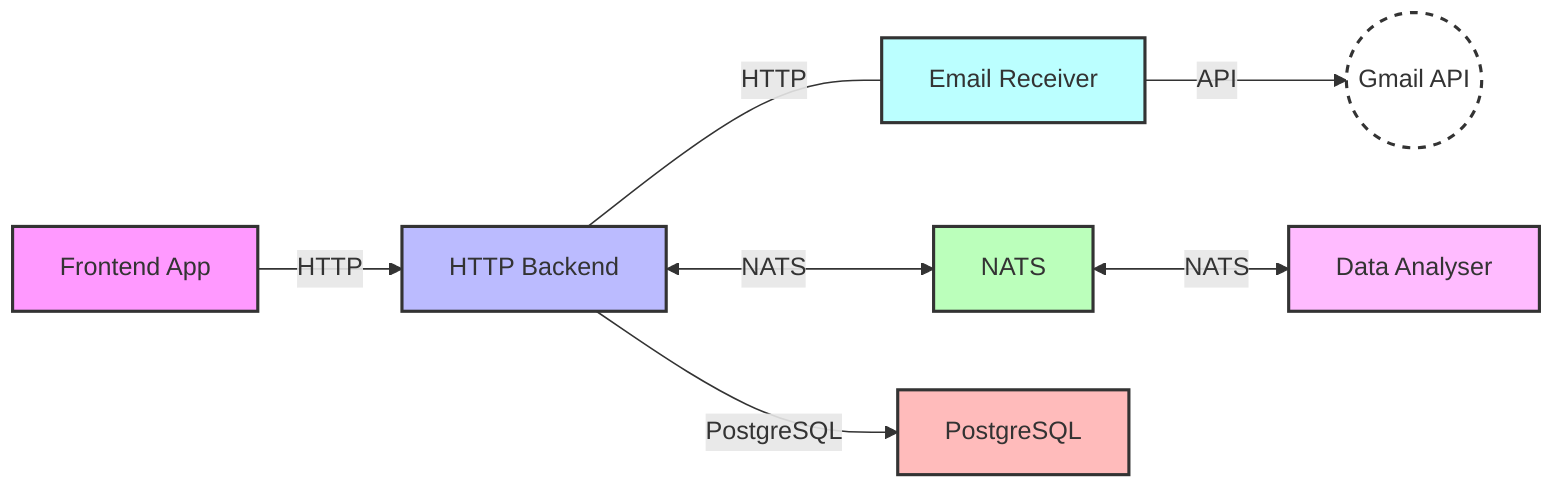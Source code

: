graph LR
    Frontend[Frontend App] -->|HTTP| HttpBackend[HTTP Backend]
    HttpBackend ---|HTTP| EmailReceiver[Email Receiver]
    HttpBackend <-->|NATS| Nats[NATS]
    HttpBackend -->|PostgreSQL| Postgres[PostgreSQL]
    Nats <-->|NATS| DataAnalyser[Data Analyser]
    EmailReceiver -->|API| GmailAPI((Gmail API))

    style Frontend fill:#f9f,stroke:#333,stroke-width:2px
    style HttpBackend fill:#bbf,stroke:#333,stroke-width:2px
    style Nats fill:#bfb,stroke:#333,stroke-width:2px
    style Postgres fill:#fbb,stroke:#333,stroke-width:2px
    style DataAnalyser fill:#fbf,stroke:#333,stroke-width:2px
    style EmailReceiver fill:#bff,stroke:#333,stroke-width:2px
    style GmailAPI fill:#fff,stroke:#333,stroke-width:2px,stroke-dasharray: 5 5
